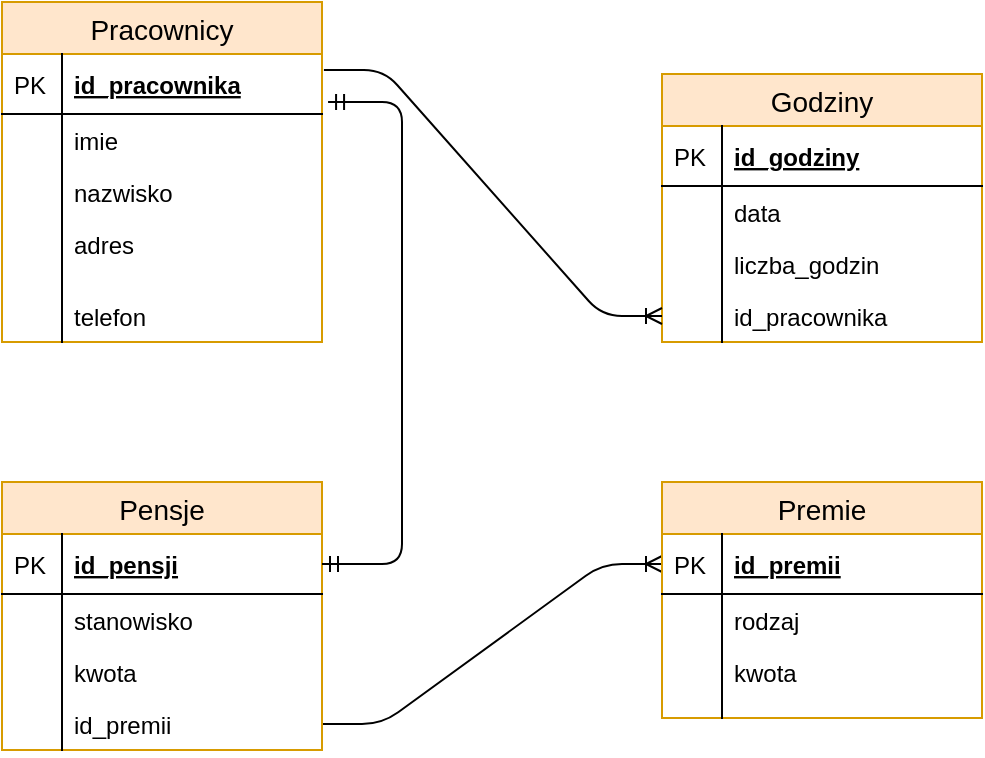 <mxfile version="12.9.7" type="github"><diagram id="yB7SwSz27vL0XnXebQPk" name="Page-1"><mxGraphModel dx="1422" dy="713" grid="1" gridSize="10" guides="1" tooltips="1" connect="1" arrows="1" fold="1" page="1" pageScale="1" pageWidth="827" pageHeight="1169" math="0" shadow="0"><root><mxCell id="0"/><mxCell id="1" parent="0"/><mxCell id="vaTzNBE8oj3uH5voGAwg-76" value="Pracownicy" style="swimlane;fontStyle=0;childLayout=stackLayout;horizontal=1;startSize=26;horizontalStack=0;resizeParent=1;resizeParentMax=0;resizeLast=0;collapsible=1;marginBottom=0;align=center;fontSize=14;shadow=0;glass=0;fillColor=#ffe6cc;strokeColor=#d79b00;" vertex="1" parent="1"><mxGeometry x="160" y="40" width="160" height="170" as="geometry"/></mxCell><mxCell id="vaTzNBE8oj3uH5voGAwg-77" value="id_pracownika" style="shape=partialRectangle;top=0;left=0;right=0;bottom=1;align=left;verticalAlign=middle;fillColor=none;spacingLeft=34;spacingRight=4;overflow=hidden;rotatable=0;points=[[0,0.5],[1,0.5]];portConstraint=eastwest;dropTarget=0;fontStyle=5;fontSize=12;" vertex="1" parent="vaTzNBE8oj3uH5voGAwg-76"><mxGeometry y="26" width="160" height="30" as="geometry"/></mxCell><mxCell id="vaTzNBE8oj3uH5voGAwg-78" value="PK" style="shape=partialRectangle;top=0;left=0;bottom=0;fillColor=none;align=left;verticalAlign=middle;spacingLeft=4;spacingRight=4;overflow=hidden;rotatable=0;points=[];portConstraint=eastwest;part=1;fontSize=12;" vertex="1" connectable="0" parent="vaTzNBE8oj3uH5voGAwg-77"><mxGeometry width="30" height="30" as="geometry"/></mxCell><mxCell id="vaTzNBE8oj3uH5voGAwg-79" value="imie" style="shape=partialRectangle;top=0;left=0;right=0;bottom=0;align=left;verticalAlign=top;fillColor=none;spacingLeft=34;spacingRight=4;overflow=hidden;rotatable=0;points=[[0,0.5],[1,0.5]];portConstraint=eastwest;dropTarget=0;fontSize=12;" vertex="1" parent="vaTzNBE8oj3uH5voGAwg-76"><mxGeometry y="56" width="160" height="26" as="geometry"/></mxCell><mxCell id="vaTzNBE8oj3uH5voGAwg-80" value="" style="shape=partialRectangle;top=0;left=0;bottom=0;fillColor=none;align=left;verticalAlign=top;spacingLeft=4;spacingRight=4;overflow=hidden;rotatable=0;points=[];portConstraint=eastwest;part=1;fontSize=12;" vertex="1" connectable="0" parent="vaTzNBE8oj3uH5voGAwg-79"><mxGeometry width="30" height="26" as="geometry"/></mxCell><mxCell id="vaTzNBE8oj3uH5voGAwg-81" value="nazwisko" style="shape=partialRectangle;top=0;left=0;right=0;bottom=0;align=left;verticalAlign=top;fillColor=none;spacingLeft=34;spacingRight=4;overflow=hidden;rotatable=0;points=[[0,0.5],[1,0.5]];portConstraint=eastwest;dropTarget=0;fontSize=12;" vertex="1" parent="vaTzNBE8oj3uH5voGAwg-76"><mxGeometry y="82" width="160" height="26" as="geometry"/></mxCell><mxCell id="vaTzNBE8oj3uH5voGAwg-82" value="" style="shape=partialRectangle;top=0;left=0;bottom=0;fillColor=none;align=left;verticalAlign=top;spacingLeft=4;spacingRight=4;overflow=hidden;rotatable=0;points=[];portConstraint=eastwest;part=1;fontSize=12;" vertex="1" connectable="0" parent="vaTzNBE8oj3uH5voGAwg-81"><mxGeometry width="30" height="26" as="geometry"/></mxCell><mxCell id="vaTzNBE8oj3uH5voGAwg-83" value="adres" style="shape=partialRectangle;top=0;left=0;right=0;bottom=0;align=left;verticalAlign=top;fillColor=none;spacingLeft=34;spacingRight=4;overflow=hidden;rotatable=0;points=[[0,0.5],[1,0.5]];portConstraint=eastwest;dropTarget=0;fontSize=12;" vertex="1" parent="vaTzNBE8oj3uH5voGAwg-76"><mxGeometry y="108" width="160" height="26" as="geometry"/></mxCell><mxCell id="vaTzNBE8oj3uH5voGAwg-84" value="" style="shape=partialRectangle;top=0;left=0;bottom=0;fillColor=none;align=left;verticalAlign=top;spacingLeft=4;spacingRight=4;overflow=hidden;rotatable=0;points=[];portConstraint=eastwest;part=1;fontSize=12;" vertex="1" connectable="0" parent="vaTzNBE8oj3uH5voGAwg-83"><mxGeometry width="30" height="26" as="geometry"/></mxCell><mxCell id="vaTzNBE8oj3uH5voGAwg-85" value="" style="shape=partialRectangle;top=0;left=0;right=0;bottom=0;align=left;verticalAlign=top;fillColor=none;spacingLeft=34;spacingRight=4;overflow=hidden;rotatable=0;points=[[0,0.5],[1,0.5]];portConstraint=eastwest;dropTarget=0;fontSize=12;" vertex="1" parent="vaTzNBE8oj3uH5voGAwg-76"><mxGeometry y="134" width="160" height="10" as="geometry"/></mxCell><mxCell id="vaTzNBE8oj3uH5voGAwg-86" value="" style="shape=partialRectangle;top=0;left=0;bottom=0;fillColor=none;align=left;verticalAlign=top;spacingLeft=4;spacingRight=4;overflow=hidden;rotatable=0;points=[];portConstraint=eastwest;part=1;fontSize=12;" vertex="1" connectable="0" parent="vaTzNBE8oj3uH5voGAwg-85"><mxGeometry width="30" height="10" as="geometry"/></mxCell><mxCell id="vaTzNBE8oj3uH5voGAwg-87" value="telefon" style="shape=partialRectangle;top=0;left=0;right=0;bottom=0;align=left;verticalAlign=top;fillColor=none;spacingLeft=34;spacingRight=4;overflow=hidden;rotatable=0;points=[[0,0.5],[1,0.5]];portConstraint=eastwest;dropTarget=0;fontSize=12;" vertex="1" parent="vaTzNBE8oj3uH5voGAwg-76"><mxGeometry y="144" width="160" height="26" as="geometry"/></mxCell><mxCell id="vaTzNBE8oj3uH5voGAwg-88" value="" style="shape=partialRectangle;top=0;left=0;bottom=0;fillColor=none;align=left;verticalAlign=top;spacingLeft=4;spacingRight=4;overflow=hidden;rotatable=0;points=[];portConstraint=eastwest;part=1;fontSize=12;" vertex="1" connectable="0" parent="vaTzNBE8oj3uH5voGAwg-87"><mxGeometry width="30" height="26" as="geometry"/></mxCell><mxCell id="vaTzNBE8oj3uH5voGAwg-89" value="Godziny" style="swimlane;fontStyle=0;childLayout=stackLayout;horizontal=1;startSize=26;horizontalStack=0;resizeParent=1;resizeParentMax=0;resizeLast=0;collapsible=1;marginBottom=0;align=center;fontSize=14;shadow=0;glass=0;fillColor=#ffe6cc;strokeColor=#d79b00;" vertex="1" parent="1"><mxGeometry x="490" y="76" width="160" height="134" as="geometry"/></mxCell><mxCell id="vaTzNBE8oj3uH5voGAwg-90" value="id_godziny" style="shape=partialRectangle;top=0;left=0;right=0;bottom=1;align=left;verticalAlign=middle;fillColor=none;spacingLeft=34;spacingRight=4;overflow=hidden;rotatable=0;points=[[0,0.5],[1,0.5]];portConstraint=eastwest;dropTarget=0;fontStyle=5;fontSize=12;" vertex="1" parent="vaTzNBE8oj3uH5voGAwg-89"><mxGeometry y="26" width="160" height="30" as="geometry"/></mxCell><mxCell id="vaTzNBE8oj3uH5voGAwg-91" value="PK" style="shape=partialRectangle;top=0;left=0;bottom=0;fillColor=none;align=left;verticalAlign=middle;spacingLeft=4;spacingRight=4;overflow=hidden;rotatable=0;points=[];portConstraint=eastwest;part=1;fontSize=12;" vertex="1" connectable="0" parent="vaTzNBE8oj3uH5voGAwg-90"><mxGeometry width="30" height="30" as="geometry"/></mxCell><mxCell id="vaTzNBE8oj3uH5voGAwg-92" value="data" style="shape=partialRectangle;top=0;left=0;right=0;bottom=0;align=left;verticalAlign=top;fillColor=none;spacingLeft=34;spacingRight=4;overflow=hidden;rotatable=0;points=[[0,0.5],[1,0.5]];portConstraint=eastwest;dropTarget=0;fontSize=12;" vertex="1" parent="vaTzNBE8oj3uH5voGAwg-89"><mxGeometry y="56" width="160" height="26" as="geometry"/></mxCell><mxCell id="vaTzNBE8oj3uH5voGAwg-93" value="" style="shape=partialRectangle;top=0;left=0;bottom=0;fillColor=none;align=left;verticalAlign=top;spacingLeft=4;spacingRight=4;overflow=hidden;rotatable=0;points=[];portConstraint=eastwest;part=1;fontSize=12;" vertex="1" connectable="0" parent="vaTzNBE8oj3uH5voGAwg-92"><mxGeometry width="30" height="26" as="geometry"/></mxCell><mxCell id="vaTzNBE8oj3uH5voGAwg-94" value="liczba_godzin" style="shape=partialRectangle;top=0;left=0;right=0;bottom=0;align=left;verticalAlign=top;fillColor=none;spacingLeft=34;spacingRight=4;overflow=hidden;rotatable=0;points=[[0,0.5],[1,0.5]];portConstraint=eastwest;dropTarget=0;fontSize=12;" vertex="1" parent="vaTzNBE8oj3uH5voGAwg-89"><mxGeometry y="82" width="160" height="26" as="geometry"/></mxCell><mxCell id="vaTzNBE8oj3uH5voGAwg-95" value="" style="shape=partialRectangle;top=0;left=0;bottom=0;fillColor=none;align=left;verticalAlign=top;spacingLeft=4;spacingRight=4;overflow=hidden;rotatable=0;points=[];portConstraint=eastwest;part=1;fontSize=12;" vertex="1" connectable="0" parent="vaTzNBE8oj3uH5voGAwg-94"><mxGeometry width="30" height="26" as="geometry"/></mxCell><mxCell id="vaTzNBE8oj3uH5voGAwg-96" value="id_pracownika" style="shape=partialRectangle;top=0;left=0;right=0;bottom=0;align=left;verticalAlign=top;fillColor=none;spacingLeft=34;spacingRight=4;overflow=hidden;rotatable=0;points=[[0,0.5],[1,0.5]];portConstraint=eastwest;dropTarget=0;fontSize=12;" vertex="1" parent="vaTzNBE8oj3uH5voGAwg-89"><mxGeometry y="108" width="160" height="26" as="geometry"/></mxCell><mxCell id="vaTzNBE8oj3uH5voGAwg-97" value="" style="shape=partialRectangle;top=0;left=0;bottom=0;fillColor=none;align=left;verticalAlign=top;spacingLeft=4;spacingRight=4;overflow=hidden;rotatable=0;points=[];portConstraint=eastwest;part=1;fontSize=12;" vertex="1" connectable="0" parent="vaTzNBE8oj3uH5voGAwg-96"><mxGeometry width="30" height="26" as="geometry"/></mxCell><mxCell id="vaTzNBE8oj3uH5voGAwg-128" value="" style="edgeStyle=entityRelationEdgeStyle;fontSize=12;html=1;endArrow=ERoneToMany;entryX=0;entryY=0.5;entryDx=0;entryDy=0;exitX=1.006;exitY=0.267;exitDx=0;exitDy=0;exitPerimeter=0;" edge="1" parent="1" source="vaTzNBE8oj3uH5voGAwg-77" target="vaTzNBE8oj3uH5voGAwg-96"><mxGeometry width="100" height="100" relative="1" as="geometry"><mxPoint x="320" y="80" as="sourcePoint"/><mxPoint x="414" y="-20" as="targetPoint"/></mxGeometry></mxCell><mxCell id="vaTzNBE8oj3uH5voGAwg-129" value="" style="edgeStyle=entityRelationEdgeStyle;fontSize=12;html=1;endArrow=ERoneToMany;entryX=0;entryY=0.5;entryDx=0;entryDy=0;exitX=1;exitY=0.5;exitDx=0;exitDy=0;" edge="1" parent="1" source="vaTzNBE8oj3uH5voGAwg-108" target="vaTzNBE8oj3uH5voGAwg-113"><mxGeometry width="100" height="100" relative="1" as="geometry"><mxPoint x="320" y="370" as="sourcePoint"/><mxPoint x="420" y="270" as="targetPoint"/></mxGeometry></mxCell><mxCell id="vaTzNBE8oj3uH5voGAwg-101" value="Pensje" style="swimlane;fontStyle=0;childLayout=stackLayout;horizontal=1;startSize=26;horizontalStack=0;resizeParent=1;resizeParentMax=0;resizeLast=0;collapsible=1;marginBottom=0;align=center;fontSize=14;shadow=0;glass=0;fillColor=#ffe6cc;strokeColor=#d79b00;" vertex="1" parent="1"><mxGeometry x="160" y="280" width="160" height="134" as="geometry"/></mxCell><mxCell id="vaTzNBE8oj3uH5voGAwg-102" value="id_pensji" style="shape=partialRectangle;top=0;left=0;right=0;bottom=1;align=left;verticalAlign=middle;fillColor=none;spacingLeft=34;spacingRight=4;overflow=hidden;rotatable=0;points=[[0,0.5],[1,0.5]];portConstraint=eastwest;dropTarget=0;fontStyle=5;fontSize=12;" vertex="1" parent="vaTzNBE8oj3uH5voGAwg-101"><mxGeometry y="26" width="160" height="30" as="geometry"/></mxCell><mxCell id="vaTzNBE8oj3uH5voGAwg-103" value="PK" style="shape=partialRectangle;top=0;left=0;bottom=0;fillColor=none;align=left;verticalAlign=middle;spacingLeft=4;spacingRight=4;overflow=hidden;rotatable=0;points=[];portConstraint=eastwest;part=1;fontSize=12;" vertex="1" connectable="0" parent="vaTzNBE8oj3uH5voGAwg-102"><mxGeometry width="30" height="30" as="geometry"/></mxCell><mxCell id="vaTzNBE8oj3uH5voGAwg-104" value="stanowisko" style="shape=partialRectangle;top=0;left=0;right=0;bottom=0;align=left;verticalAlign=top;fillColor=none;spacingLeft=34;spacingRight=4;overflow=hidden;rotatable=0;points=[[0,0.5],[1,0.5]];portConstraint=eastwest;dropTarget=0;fontSize=12;" vertex="1" parent="vaTzNBE8oj3uH5voGAwg-101"><mxGeometry y="56" width="160" height="26" as="geometry"/></mxCell><mxCell id="vaTzNBE8oj3uH5voGAwg-105" value="" style="shape=partialRectangle;top=0;left=0;bottom=0;fillColor=none;align=left;verticalAlign=top;spacingLeft=4;spacingRight=4;overflow=hidden;rotatable=0;points=[];portConstraint=eastwest;part=1;fontSize=12;" vertex="1" connectable="0" parent="vaTzNBE8oj3uH5voGAwg-104"><mxGeometry width="30" height="26" as="geometry"/></mxCell><mxCell id="vaTzNBE8oj3uH5voGAwg-106" value="kwota" style="shape=partialRectangle;top=0;left=0;right=0;bottom=0;align=left;verticalAlign=top;fillColor=none;spacingLeft=34;spacingRight=4;overflow=hidden;rotatable=0;points=[[0,0.5],[1,0.5]];portConstraint=eastwest;dropTarget=0;fontSize=12;" vertex="1" parent="vaTzNBE8oj3uH5voGAwg-101"><mxGeometry y="82" width="160" height="26" as="geometry"/></mxCell><mxCell id="vaTzNBE8oj3uH5voGAwg-107" value="" style="shape=partialRectangle;top=0;left=0;bottom=0;fillColor=none;align=left;verticalAlign=top;spacingLeft=4;spacingRight=4;overflow=hidden;rotatable=0;points=[];portConstraint=eastwest;part=1;fontSize=12;" vertex="1" connectable="0" parent="vaTzNBE8oj3uH5voGAwg-106"><mxGeometry width="30" height="26" as="geometry"/></mxCell><mxCell id="vaTzNBE8oj3uH5voGAwg-108" value="id_premii" style="shape=partialRectangle;top=0;left=0;right=0;bottom=0;align=left;verticalAlign=top;fillColor=none;spacingLeft=34;spacingRight=4;overflow=hidden;rotatable=0;points=[[0,0.5],[1,0.5]];portConstraint=eastwest;dropTarget=0;fontSize=12;" vertex="1" parent="vaTzNBE8oj3uH5voGAwg-101"><mxGeometry y="108" width="160" height="26" as="geometry"/></mxCell><mxCell id="vaTzNBE8oj3uH5voGAwg-109" value="" style="shape=partialRectangle;top=0;left=0;bottom=0;fillColor=none;align=left;verticalAlign=top;spacingLeft=4;spacingRight=4;overflow=hidden;rotatable=0;points=[];portConstraint=eastwest;part=1;fontSize=12;" vertex="1" connectable="0" parent="vaTzNBE8oj3uH5voGAwg-108"><mxGeometry width="30" height="26" as="geometry"/></mxCell><mxCell id="vaTzNBE8oj3uH5voGAwg-133" value="" style="edgeStyle=elbowEdgeStyle;fontSize=12;html=1;endArrow=ERmandOne;startArrow=ERmandOne;entryX=1.019;entryY=0.8;entryDx=0;entryDy=0;entryPerimeter=0;exitX=1;exitY=0.5;exitDx=0;exitDy=0;" edge="1" parent="1" source="vaTzNBE8oj3uH5voGAwg-102" target="vaTzNBE8oj3uH5voGAwg-77"><mxGeometry width="100" height="100" relative="1" as="geometry"><mxPoint x="350" y="310" as="sourcePoint"/><mxPoint x="390" y="200" as="targetPoint"/><Array as="points"><mxPoint x="360" y="220"/></Array></mxGeometry></mxCell><mxCell id="vaTzNBE8oj3uH5voGAwg-112" value="Premie" style="swimlane;fontStyle=0;childLayout=stackLayout;horizontal=1;startSize=26;horizontalStack=0;resizeParent=1;resizeParentMax=0;resizeLast=0;collapsible=1;marginBottom=0;align=center;fontSize=14;shadow=0;glass=0;fillColor=#ffe6cc;strokeColor=#d79b00;" vertex="1" parent="1"><mxGeometry x="490" y="280" width="160" height="118" as="geometry"/></mxCell><mxCell id="vaTzNBE8oj3uH5voGAwg-113" value="id_premii" style="shape=partialRectangle;top=0;left=0;right=0;bottom=1;align=left;verticalAlign=middle;fillColor=none;spacingLeft=34;spacingRight=4;overflow=hidden;rotatable=0;points=[[0,0.5],[1,0.5]];portConstraint=eastwest;dropTarget=0;fontStyle=5;fontSize=12;" vertex="1" parent="vaTzNBE8oj3uH5voGAwg-112"><mxGeometry y="26" width="160" height="30" as="geometry"/></mxCell><mxCell id="vaTzNBE8oj3uH5voGAwg-114" value="PK" style="shape=partialRectangle;top=0;left=0;bottom=0;fillColor=none;align=left;verticalAlign=middle;spacingLeft=4;spacingRight=4;overflow=hidden;rotatable=0;points=[];portConstraint=eastwest;part=1;fontSize=12;" vertex="1" connectable="0" parent="vaTzNBE8oj3uH5voGAwg-113"><mxGeometry width="30" height="30" as="geometry"/></mxCell><mxCell id="vaTzNBE8oj3uH5voGAwg-115" value="rodzaj" style="shape=partialRectangle;top=0;left=0;right=0;bottom=0;align=left;verticalAlign=top;fillColor=none;spacingLeft=34;spacingRight=4;overflow=hidden;rotatable=0;points=[[0,0.5],[1,0.5]];portConstraint=eastwest;dropTarget=0;fontSize=12;" vertex="1" parent="vaTzNBE8oj3uH5voGAwg-112"><mxGeometry y="56" width="160" height="26" as="geometry"/></mxCell><mxCell id="vaTzNBE8oj3uH5voGAwg-116" value="" style="shape=partialRectangle;top=0;left=0;bottom=0;fillColor=none;align=left;verticalAlign=top;spacingLeft=4;spacingRight=4;overflow=hidden;rotatable=0;points=[];portConstraint=eastwest;part=1;fontSize=12;" vertex="1" connectable="0" parent="vaTzNBE8oj3uH5voGAwg-115"><mxGeometry width="30" height="26" as="geometry"/></mxCell><mxCell id="vaTzNBE8oj3uH5voGAwg-117" value="kwota" style="shape=partialRectangle;top=0;left=0;right=0;bottom=0;align=left;verticalAlign=top;fillColor=none;spacingLeft=34;spacingRight=4;overflow=hidden;rotatable=0;points=[[0,0.5],[1,0.5]];portConstraint=eastwest;dropTarget=0;fontSize=12;" vertex="1" parent="vaTzNBE8oj3uH5voGAwg-112"><mxGeometry y="82" width="160" height="26" as="geometry"/></mxCell><mxCell id="vaTzNBE8oj3uH5voGAwg-118" value="" style="shape=partialRectangle;top=0;left=0;bottom=0;fillColor=none;align=left;verticalAlign=top;spacingLeft=4;spacingRight=4;overflow=hidden;rotatable=0;points=[];portConstraint=eastwest;part=1;fontSize=12;" vertex="1" connectable="0" parent="vaTzNBE8oj3uH5voGAwg-117"><mxGeometry width="30" height="26" as="geometry"/></mxCell><mxCell id="vaTzNBE8oj3uH5voGAwg-121" value="" style="shape=partialRectangle;top=0;left=0;right=0;bottom=0;align=left;verticalAlign=top;fillColor=none;spacingLeft=34;spacingRight=4;overflow=hidden;rotatable=0;points=[[0,0.5],[1,0.5]];portConstraint=eastwest;dropTarget=0;fontSize=12;" vertex="1" parent="vaTzNBE8oj3uH5voGAwg-112"><mxGeometry y="108" width="160" height="10" as="geometry"/></mxCell><mxCell id="vaTzNBE8oj3uH5voGAwg-122" value="" style="shape=partialRectangle;top=0;left=0;bottom=0;fillColor=none;align=left;verticalAlign=top;spacingLeft=4;spacingRight=4;overflow=hidden;rotatable=0;points=[];portConstraint=eastwest;part=1;fontSize=12;" vertex="1" connectable="0" parent="vaTzNBE8oj3uH5voGAwg-121"><mxGeometry width="30" height="10" as="geometry"/></mxCell></root></mxGraphModel></diagram></mxfile>
